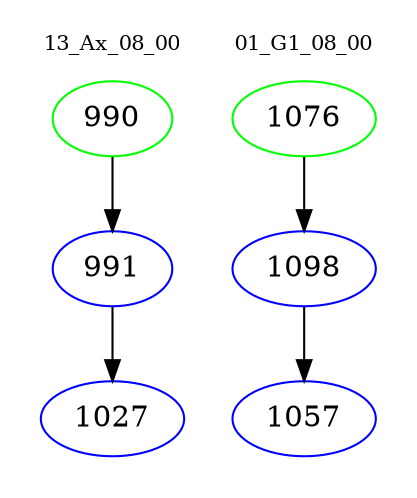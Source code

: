 digraph{
subgraph cluster_0 {
color = white
label = "13_Ax_08_00";
fontsize=10;
T0_990 [label="990", color="green"]
T0_990 -> T0_991 [color="black"]
T0_991 [label="991", color="blue"]
T0_991 -> T0_1027 [color="black"]
T0_1027 [label="1027", color="blue"]
}
subgraph cluster_1 {
color = white
label = "01_G1_08_00";
fontsize=10;
T1_1076 [label="1076", color="green"]
T1_1076 -> T1_1098 [color="black"]
T1_1098 [label="1098", color="blue"]
T1_1098 -> T1_1057 [color="black"]
T1_1057 [label="1057", color="blue"]
}
}
